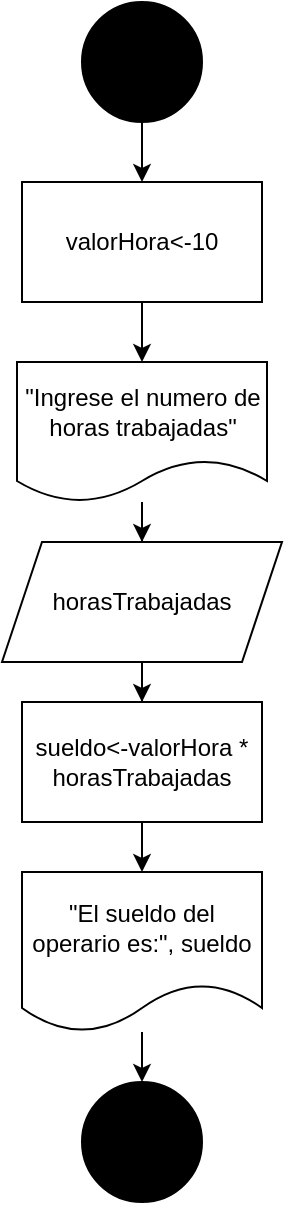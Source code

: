 <mxfile version="21.6.9" type="device">
  <diagram id="C5RBs43oDa-KdzZeNtuy" name="Page-1">
    <mxGraphModel dx="874" dy="478" grid="1" gridSize="10" guides="1" tooltips="1" connect="1" arrows="1" fold="1" page="1" pageScale="1" pageWidth="827" pageHeight="1169" math="0" shadow="0">
      <root>
        <mxCell id="WIyWlLk6GJQsqaUBKTNV-0" />
        <mxCell id="WIyWlLk6GJQsqaUBKTNV-1" parent="WIyWlLk6GJQsqaUBKTNV-0" />
        <mxCell id="x7urpHrVHhKWh3O8s67w-7" value="" style="edgeStyle=orthogonalEdgeStyle;rounded=0;orthogonalLoop=1;jettySize=auto;html=1;" edge="1" parent="WIyWlLk6GJQsqaUBKTNV-1" source="x7urpHrVHhKWh3O8s67w-0" target="x7urpHrVHhKWh3O8s67w-1">
          <mxGeometry relative="1" as="geometry" />
        </mxCell>
        <mxCell id="x7urpHrVHhKWh3O8s67w-0" value="" style="ellipse;whiteSpace=wrap;html=1;aspect=fixed;strokeColor=#000000;fillColor=#000000;" vertex="1" parent="WIyWlLk6GJQsqaUBKTNV-1">
          <mxGeometry x="340" y="40" width="60" height="60" as="geometry" />
        </mxCell>
        <mxCell id="x7urpHrVHhKWh3O8s67w-8" value="" style="edgeStyle=orthogonalEdgeStyle;rounded=0;orthogonalLoop=1;jettySize=auto;html=1;" edge="1" parent="WIyWlLk6GJQsqaUBKTNV-1" source="x7urpHrVHhKWh3O8s67w-1" target="x7urpHrVHhKWh3O8s67w-3">
          <mxGeometry relative="1" as="geometry" />
        </mxCell>
        <mxCell id="x7urpHrVHhKWh3O8s67w-1" value="valorHora&amp;lt;-10" style="rounded=0;whiteSpace=wrap;html=1;" vertex="1" parent="WIyWlLk6GJQsqaUBKTNV-1">
          <mxGeometry x="310" y="130" width="120" height="60" as="geometry" />
        </mxCell>
        <mxCell id="x7urpHrVHhKWh3O8s67w-12" style="edgeStyle=orthogonalEdgeStyle;rounded=0;orthogonalLoop=1;jettySize=auto;html=1;entryX=0.5;entryY=0;entryDx=0;entryDy=0;" edge="1" parent="WIyWlLk6GJQsqaUBKTNV-1" source="x7urpHrVHhKWh3O8s67w-2" target="x7urpHrVHhKWh3O8s67w-4">
          <mxGeometry relative="1" as="geometry" />
        </mxCell>
        <mxCell id="x7urpHrVHhKWh3O8s67w-2" value="horasTrabajadas" style="shape=parallelogram;perimeter=parallelogramPerimeter;whiteSpace=wrap;html=1;fixedSize=1;" vertex="1" parent="WIyWlLk6GJQsqaUBKTNV-1">
          <mxGeometry x="300" y="310" width="140" height="60" as="geometry" />
        </mxCell>
        <mxCell id="x7urpHrVHhKWh3O8s67w-10" style="edgeStyle=orthogonalEdgeStyle;rounded=0;orthogonalLoop=1;jettySize=auto;html=1;entryX=0.5;entryY=0;entryDx=0;entryDy=0;" edge="1" parent="WIyWlLk6GJQsqaUBKTNV-1" source="x7urpHrVHhKWh3O8s67w-3" target="x7urpHrVHhKWh3O8s67w-2">
          <mxGeometry relative="1" as="geometry" />
        </mxCell>
        <mxCell id="x7urpHrVHhKWh3O8s67w-3" value="&quot;Ingrese el numero de horas trabajadas&quot;" style="shape=document;whiteSpace=wrap;html=1;boundedLbl=1;" vertex="1" parent="WIyWlLk6GJQsqaUBKTNV-1">
          <mxGeometry x="307.5" y="220" width="125" height="70" as="geometry" />
        </mxCell>
        <mxCell id="x7urpHrVHhKWh3O8s67w-13" style="edgeStyle=orthogonalEdgeStyle;rounded=0;orthogonalLoop=1;jettySize=auto;html=1;entryX=0.5;entryY=0;entryDx=0;entryDy=0;" edge="1" parent="WIyWlLk6GJQsqaUBKTNV-1" source="x7urpHrVHhKWh3O8s67w-4" target="x7urpHrVHhKWh3O8s67w-5">
          <mxGeometry relative="1" as="geometry" />
        </mxCell>
        <mxCell id="x7urpHrVHhKWh3O8s67w-4" value="sueldo&amp;lt;-valorHora * horasTrabajadas" style="rounded=0;whiteSpace=wrap;html=1;" vertex="1" parent="WIyWlLk6GJQsqaUBKTNV-1">
          <mxGeometry x="310" y="390" width="120" height="60" as="geometry" />
        </mxCell>
        <mxCell id="x7urpHrVHhKWh3O8s67w-14" style="edgeStyle=orthogonalEdgeStyle;rounded=0;orthogonalLoop=1;jettySize=auto;html=1;entryX=0.5;entryY=0;entryDx=0;entryDy=0;" edge="1" parent="WIyWlLk6GJQsqaUBKTNV-1" source="x7urpHrVHhKWh3O8s67w-5" target="x7urpHrVHhKWh3O8s67w-6">
          <mxGeometry relative="1" as="geometry" />
        </mxCell>
        <mxCell id="x7urpHrVHhKWh3O8s67w-5" value="&quot;El sueldo del operario es:&quot;, sueldo" style="shape=document;whiteSpace=wrap;html=1;boundedLbl=1;" vertex="1" parent="WIyWlLk6GJQsqaUBKTNV-1">
          <mxGeometry x="310" y="475" width="120" height="80" as="geometry" />
        </mxCell>
        <mxCell id="x7urpHrVHhKWh3O8s67w-6" value="" style="ellipse;whiteSpace=wrap;html=1;aspect=fixed;fillColor=#000000;" vertex="1" parent="WIyWlLk6GJQsqaUBKTNV-1">
          <mxGeometry x="340" y="580" width="60" height="60" as="geometry" />
        </mxCell>
      </root>
    </mxGraphModel>
  </diagram>
</mxfile>
